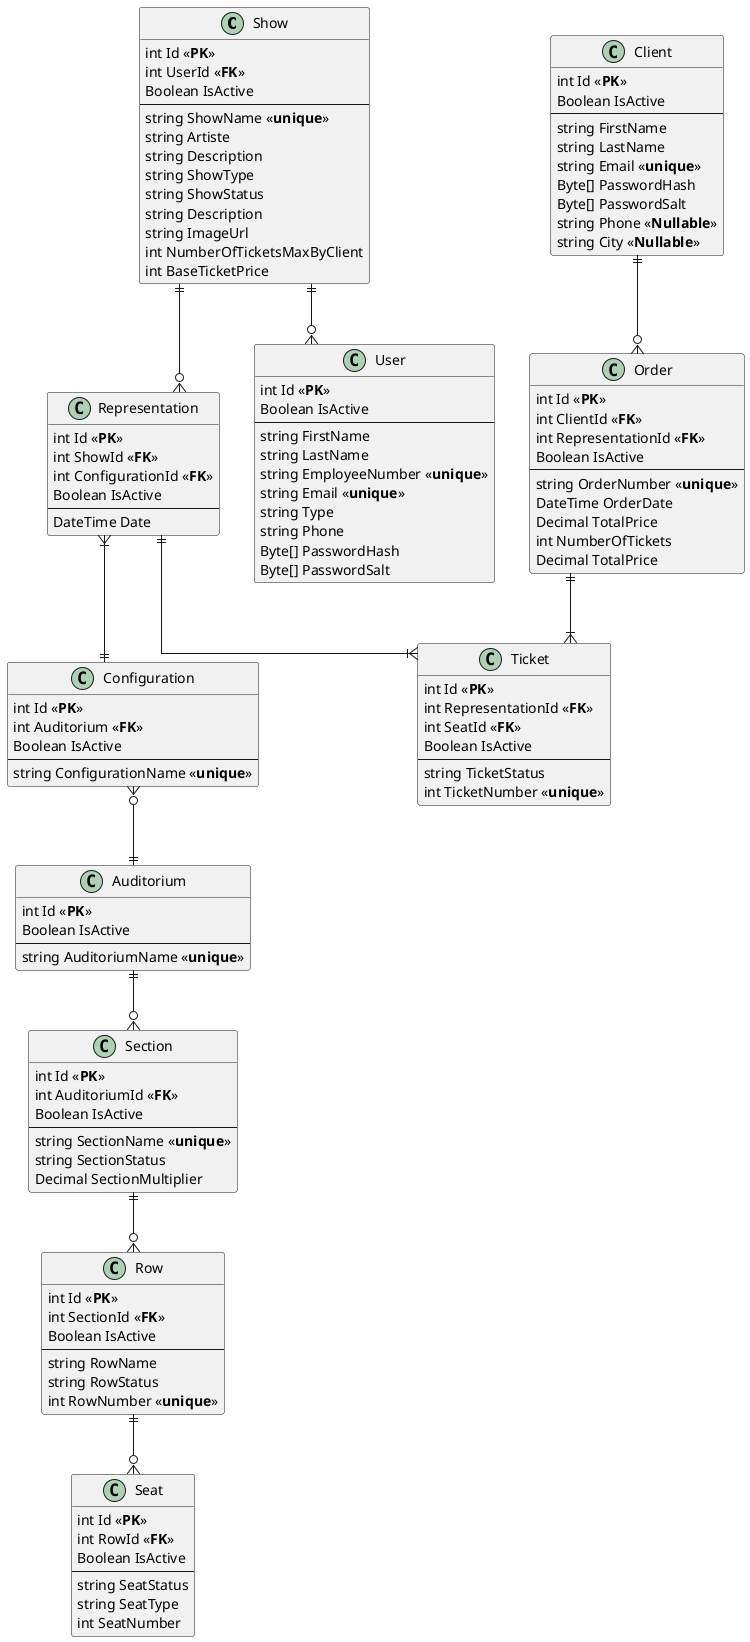 @startuml "Diagramme logique de base de données"
skinparam Linetype ortho
allow_mixing

class Show {
    int Id <<**PK**>>
    int UserId <<**FK**>>
    Boolean IsActive
    ---
    string ShowName <<**unique**>>
    string Artiste
    string Description
    string ShowType
    string ShowStatus
    string Description
    string ImageUrl
    int NumberOfTicketsMaxByClient
    int BaseTicketPrice
}

class Representation {
    int Id <<**PK**>>
    int ShowId <<**FK**>>
    int ConfigurationId <<**FK**>>
    Boolean IsActive
    ---
    DateTime Date
}

Class Configuration {
    int Id <<**PK**>>
    int Auditorium <<**FK**>>
    Boolean IsActive
    ---
    string ConfigurationName <<**unique**>>
}

class Auditorium {
    int Id <<**PK**>>
    Boolean IsActive
    ---
    string AuditoriumName <<**unique**>>
}

class Section {
    int Id <<**PK**>>
    int AuditoriumId <<**FK**>>
    Boolean IsActive
    ---
    string SectionName <<**unique**>>
    string SectionStatus
    Decimal SectionMultiplier
}

class Row {
    int Id <<**PK**>>
    int SectionId <<**FK**>>
    Boolean IsActive
    ---
    string RowName
    string RowStatus
    int RowNumber <<**unique**>>
}

class Seat {
    int Id <<**PK**>>
    int RowId <<**FK**>>
    Boolean IsActive
    ---
    string SeatStatus
    string SeatType
    int SeatNumber
}

class Ticket {
    int Id <<**PK**>>
    int RepresentationId <<**FK**>>
    int SeatId <<**FK**>>
    Boolean IsActive
    ---
    string TicketStatus
    int TicketNumber <<**unique**>>
}

class Order {
    int Id <<**PK**>>
    int ClientId <<**FK**>>
    int RepresentationId <<**FK**>>
    Boolean IsActive
    ---
    string OrderNumber <<**unique**>>
    DateTime OrderDate
    Decimal TotalPrice
    int NumberOfTickets
    Decimal TotalPrice
}

class Client {
    int Id <<**PK**>>
    Boolean IsActive
    ---
    string FirstName
    string LastName
    string Email <<**unique**>>
    Byte[] PasswordHash
    Byte[] PasswordSalt
    string Phone <<**Nullable**>>
    string City <<**Nullable**>>
}

class User {
    int Id <<**PK**>>
    Boolean IsActive
    ---
    string FirstName
    string LastName
    string EmployeeNumber <<**unique**>>
    string Email <<**unique**>>
    string Type
    string Phone
    Byte[] PasswordHash
    Byte[] PasswordSalt
}

Show ||--o{ Representation
Show ||--o{ User
Representation }|--|| Configuration
Configuration }o--|| Auditorium
Auditorium ||--o{ Section
Section ||--o{ Row
Row ||--o{ Seat
Representation ||--|{ Ticket
Client ||--o{ Order
Order ||--|{ Ticket


@enduml